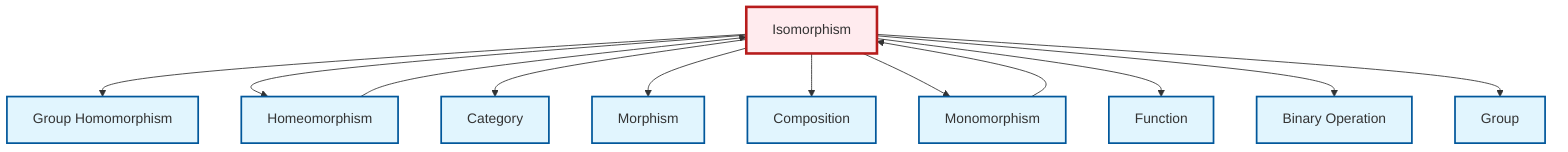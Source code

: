 graph TD
    classDef definition fill:#e1f5fe,stroke:#01579b,stroke-width:2px
    classDef theorem fill:#f3e5f5,stroke:#4a148c,stroke-width:2px
    classDef axiom fill:#fff3e0,stroke:#e65100,stroke-width:2px
    classDef example fill:#e8f5e9,stroke:#1b5e20,stroke-width:2px
    classDef current fill:#ffebee,stroke:#b71c1c,stroke-width:3px
    def-isomorphism["Isomorphism"]:::definition
    def-group["Group"]:::definition
    def-function["Function"]:::definition
    def-monomorphism["Monomorphism"]:::definition
    def-morphism["Morphism"]:::definition
    def-homeomorphism["Homeomorphism"]:::definition
    def-category["Category"]:::definition
    def-binary-operation["Binary Operation"]:::definition
    def-composition["Composition"]:::definition
    def-homomorphism["Group Homomorphism"]:::definition
    def-isomorphism --> def-homomorphism
    def-isomorphism --> def-homeomorphism
    def-isomorphism --> def-category
    def-isomorphism --> def-morphism
    def-homeomorphism --> def-isomorphism
    def-monomorphism --> def-isomorphism
    def-isomorphism --> def-composition
    def-isomorphism --> def-monomorphism
    def-isomorphism --> def-function
    def-isomorphism --> def-binary-operation
    def-isomorphism --> def-group
    class def-isomorphism current